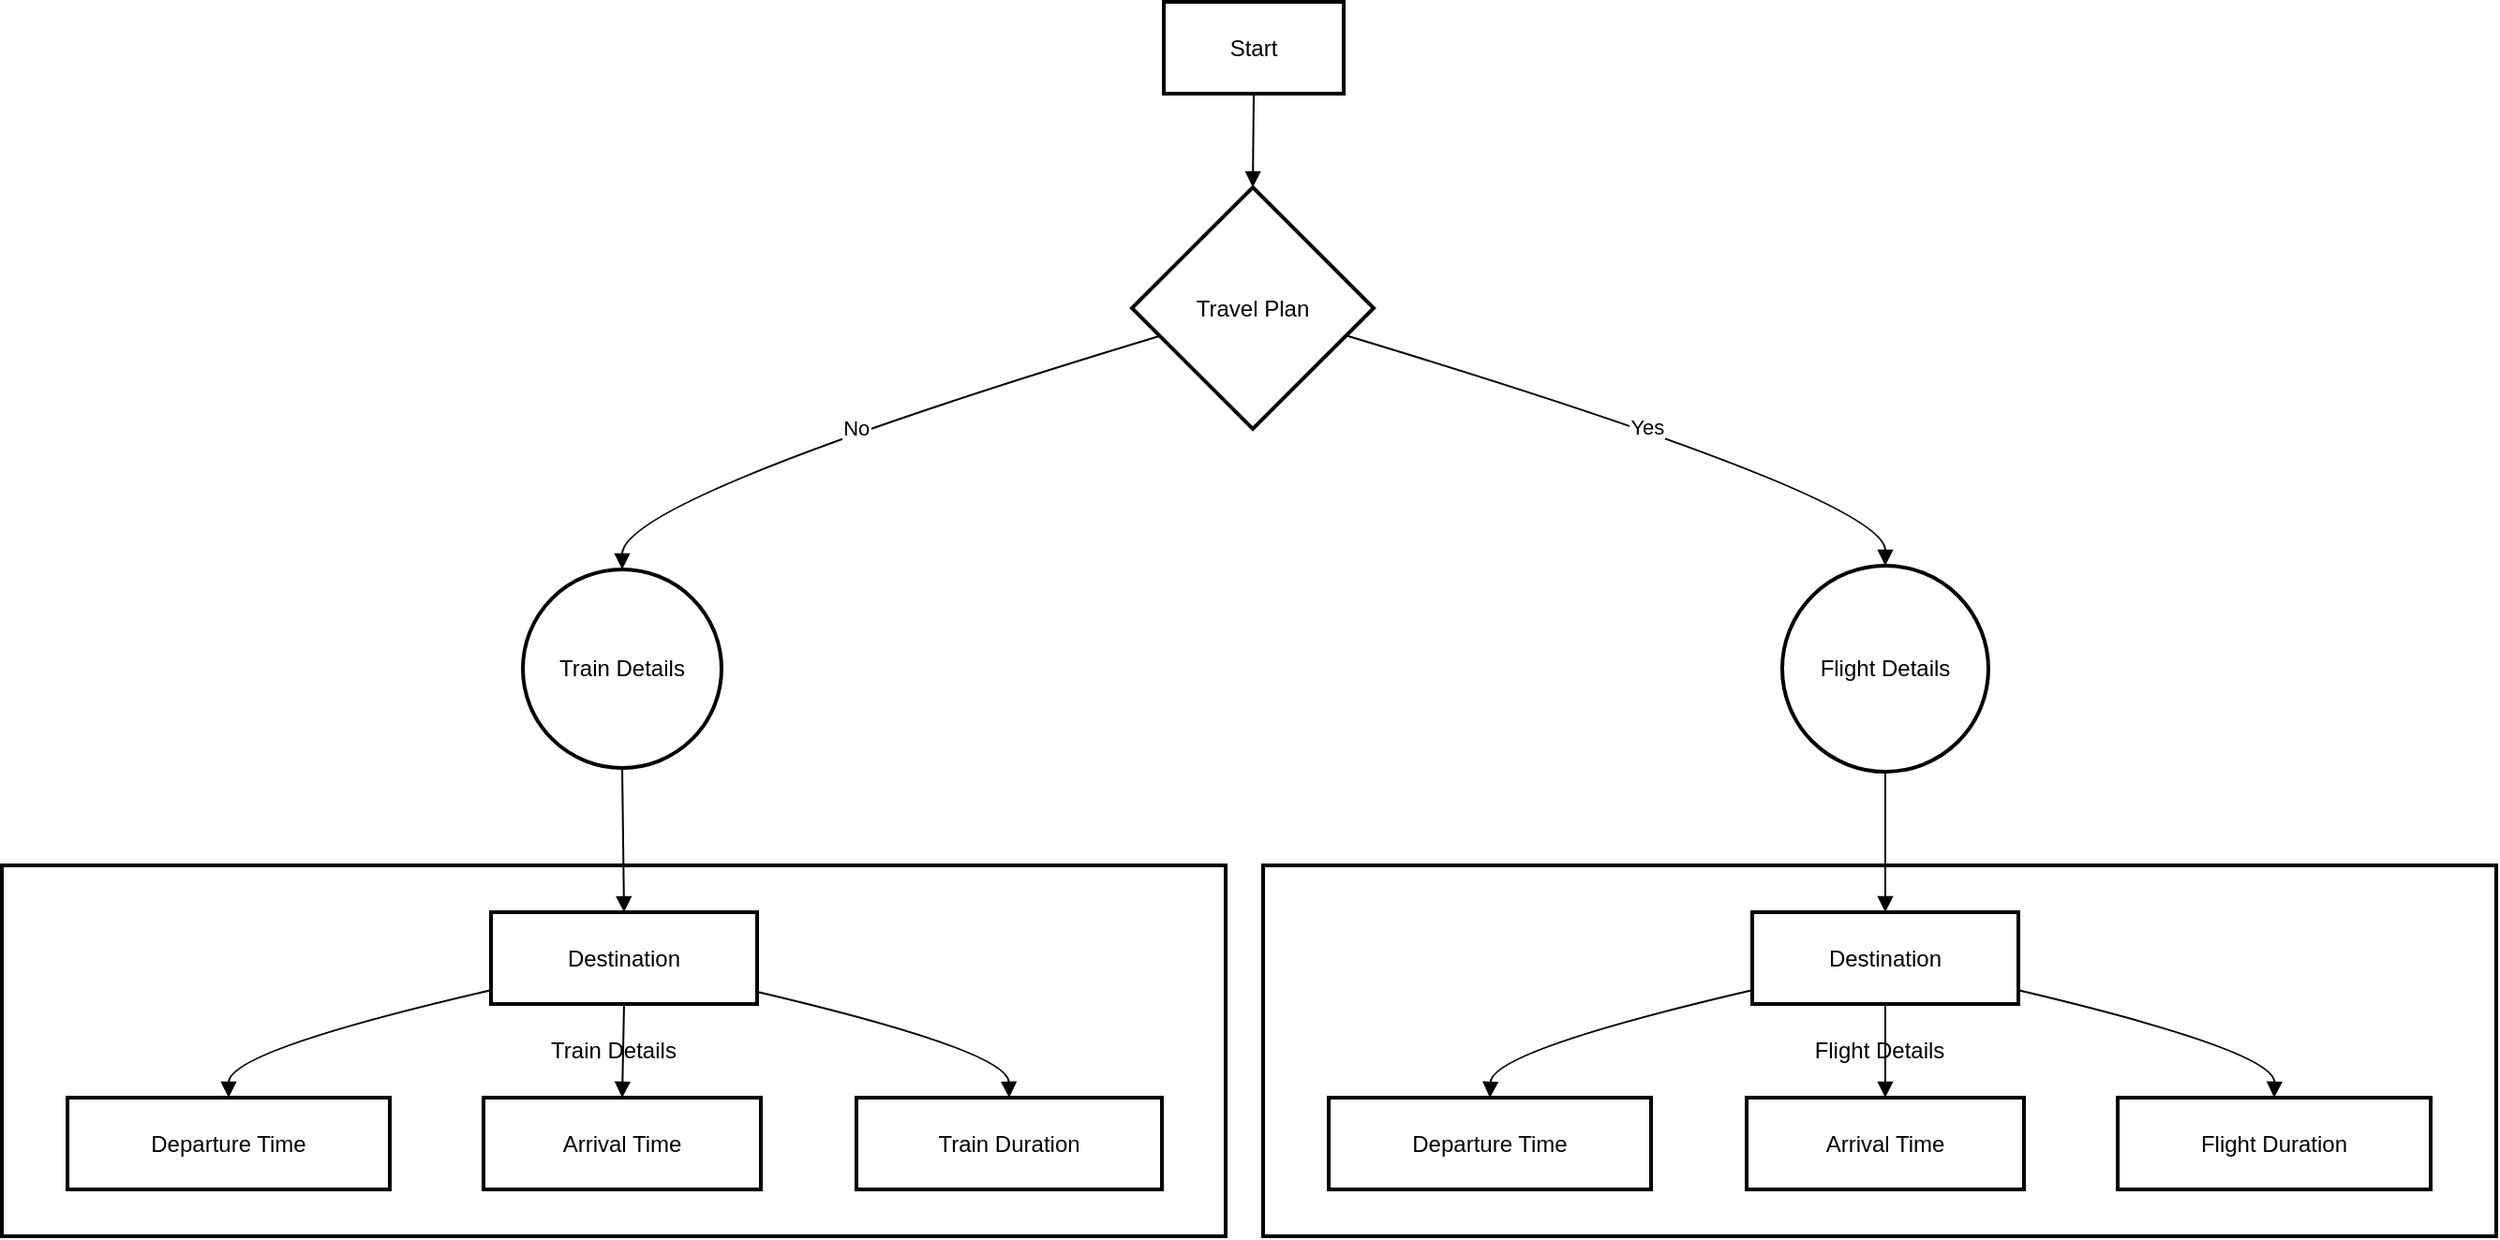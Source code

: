<mxGraphModel><root><mxCell id="0"/><mxCell id="1" parent="0"/><mxCell id="2" value="Train Details" style="whiteSpace=wrap;strokeWidth=2;" vertex="1" parent="1"><mxGeometry x="8" y="469" width="653" height="198" as="geometry"/></mxCell><mxCell id="3" value="Flight Details" style="whiteSpace=wrap;strokeWidth=2;" vertex="1" parent="1"><mxGeometry x="681" y="469" width="658" height="198" as="geometry"/></mxCell><mxCell id="4" value="Start" style="whiteSpace=wrap;strokeWidth=2;" vertex="1" parent="1"><mxGeometry x="628" y="8" width="96" height="49" as="geometry"/></mxCell><mxCell id="5" value="Travel Plan" style="rhombus;strokeWidth=2;whiteSpace=wrap;" vertex="1" parent="1"><mxGeometry x="611" y="107" width="129" height="129" as="geometry"/></mxCell><mxCell id="6" value="Flight Details" style="ellipse;aspect=fixed;strokeWidth=2;whiteSpace=wrap;" vertex="1" parent="1"><mxGeometry x="958" y="309" width="110" height="110" as="geometry"/></mxCell><mxCell id="7" value="Train Details" style="ellipse;aspect=fixed;strokeWidth=2;whiteSpace=wrap;" vertex="1" parent="1"><mxGeometry x="286" y="311" width="106" height="106" as="geometry"/></mxCell><mxCell id="8" value="Destination" style="whiteSpace=wrap;strokeWidth=2;" vertex="1" parent="1"><mxGeometry x="942" y="494" width="142" height="49" as="geometry"/></mxCell><mxCell id="9" value="Destination" style="whiteSpace=wrap;strokeWidth=2;" vertex="1" parent="1"><mxGeometry x="269" y="494" width="142" height="49" as="geometry"/></mxCell><mxCell id="10" value="Departure Time" style="whiteSpace=wrap;strokeWidth=2;" vertex="1" parent="1"><mxGeometry x="716" y="593" width="172" height="49" as="geometry"/></mxCell><mxCell id="11" value="Arrival Time" style="whiteSpace=wrap;strokeWidth=2;" vertex="1" parent="1"><mxGeometry x="939" y="593" width="148" height="49" as="geometry"/></mxCell><mxCell id="12" value="Flight Duration" style="whiteSpace=wrap;strokeWidth=2;" vertex="1" parent="1"><mxGeometry x="1137" y="593" width="167" height="49" as="geometry"/></mxCell><mxCell id="13" value="Departure Time" style="whiteSpace=wrap;strokeWidth=2;" vertex="1" parent="1"><mxGeometry x="43" y="593" width="172" height="49" as="geometry"/></mxCell><mxCell id="14" value="Arrival Time" style="whiteSpace=wrap;strokeWidth=2;" vertex="1" parent="1"><mxGeometry x="265" y="593" width="148" height="49" as="geometry"/></mxCell><mxCell id="15" value="Train Duration" style="whiteSpace=wrap;strokeWidth=2;" vertex="1" parent="1"><mxGeometry x="464" y="593" width="163" height="49" as="geometry"/></mxCell><mxCell id="16" value="" style="curved=1;startArrow=none;endArrow=block;exitX=0.5;exitY=1;entryX=0.5;entryY=0;" edge="1" parent="1" source="4" target="5"><mxGeometry relative="1" as="geometry"><Array as="points"/></mxGeometry></mxCell><mxCell id="17" value="Yes" style="curved=1;startArrow=none;endArrow=block;exitX=1.01;exitY=0.65;entryX=0.5;entryY=0;" edge="1" parent="1" source="5" target="6"><mxGeometry relative="1" as="geometry"><Array as="points"><mxPoint x="1013" y="273"/></Array></mxGeometry></mxCell><mxCell id="18" value="No" style="curved=1;startArrow=none;endArrow=block;exitX=0;exitY=0.65;entryX=0.5;entryY=0;" edge="1" parent="1" source="5" target="7"><mxGeometry relative="1" as="geometry"><Array as="points"><mxPoint x="339" y="273"/></Array></mxGeometry></mxCell><mxCell id="19" value="" style="curved=1;startArrow=none;endArrow=block;exitX=0.5;exitY=1;entryX=0.5;entryY=0.01;" edge="1" parent="1" source="6" target="8"><mxGeometry relative="1" as="geometry"><Array as="points"/></mxGeometry></mxCell><mxCell id="20" value="" style="curved=1;startArrow=none;endArrow=block;exitX=0.5;exitY=1;entryX=0.5;entryY=0.01;" edge="1" parent="1" source="7" target="9"><mxGeometry relative="1" as="geometry"><Array as="points"/></mxGeometry></mxCell><mxCell id="21" value="" style="curved=1;startArrow=none;endArrow=block;exitX=0;exitY=0.85;entryX=0.5;entryY=0.01;" edge="1" parent="1" source="8" target="10"><mxGeometry relative="1" as="geometry"><Array as="points"><mxPoint x="803" y="568"/></Array></mxGeometry></mxCell><mxCell id="22" value="" style="curved=1;startArrow=none;endArrow=block;exitX=0.5;exitY=1.01;entryX=0.5;entryY=0.01;" edge="1" parent="1" source="8" target="11"><mxGeometry relative="1" as="geometry"><Array as="points"/></mxGeometry></mxCell><mxCell id="23" value="" style="curved=1;startArrow=none;endArrow=block;exitX=1;exitY=0.85;entryX=0.5;entryY=0.01;" edge="1" parent="1" source="8" target="12"><mxGeometry relative="1" as="geometry"><Array as="points"><mxPoint x="1221" y="568"/></Array></mxGeometry></mxCell><mxCell id="24" value="" style="curved=1;startArrow=none;endArrow=block;exitX=0;exitY=0.85;entryX=0.5;entryY=0.01;" edge="1" parent="1" source="9" target="13"><mxGeometry relative="1" as="geometry"><Array as="points"><mxPoint x="129" y="568"/></Array></mxGeometry></mxCell><mxCell id="25" value="" style="curved=1;startArrow=none;endArrow=block;exitX=0.5;exitY=1.01;entryX=0.5;entryY=0.01;" edge="1" parent="1" source="9" target="14"><mxGeometry relative="1" as="geometry"><Array as="points"/></mxGeometry></mxCell><mxCell id="26" value="" style="curved=1;startArrow=none;endArrow=block;exitX=0.99;exitY=0.86;entryX=0.5;entryY=0.01;" edge="1" parent="1" source="9" target="15"><mxGeometry relative="1" as="geometry"><Array as="points"><mxPoint x="545" y="568"/></Array></mxGeometry></mxCell></root></mxGraphModel>
